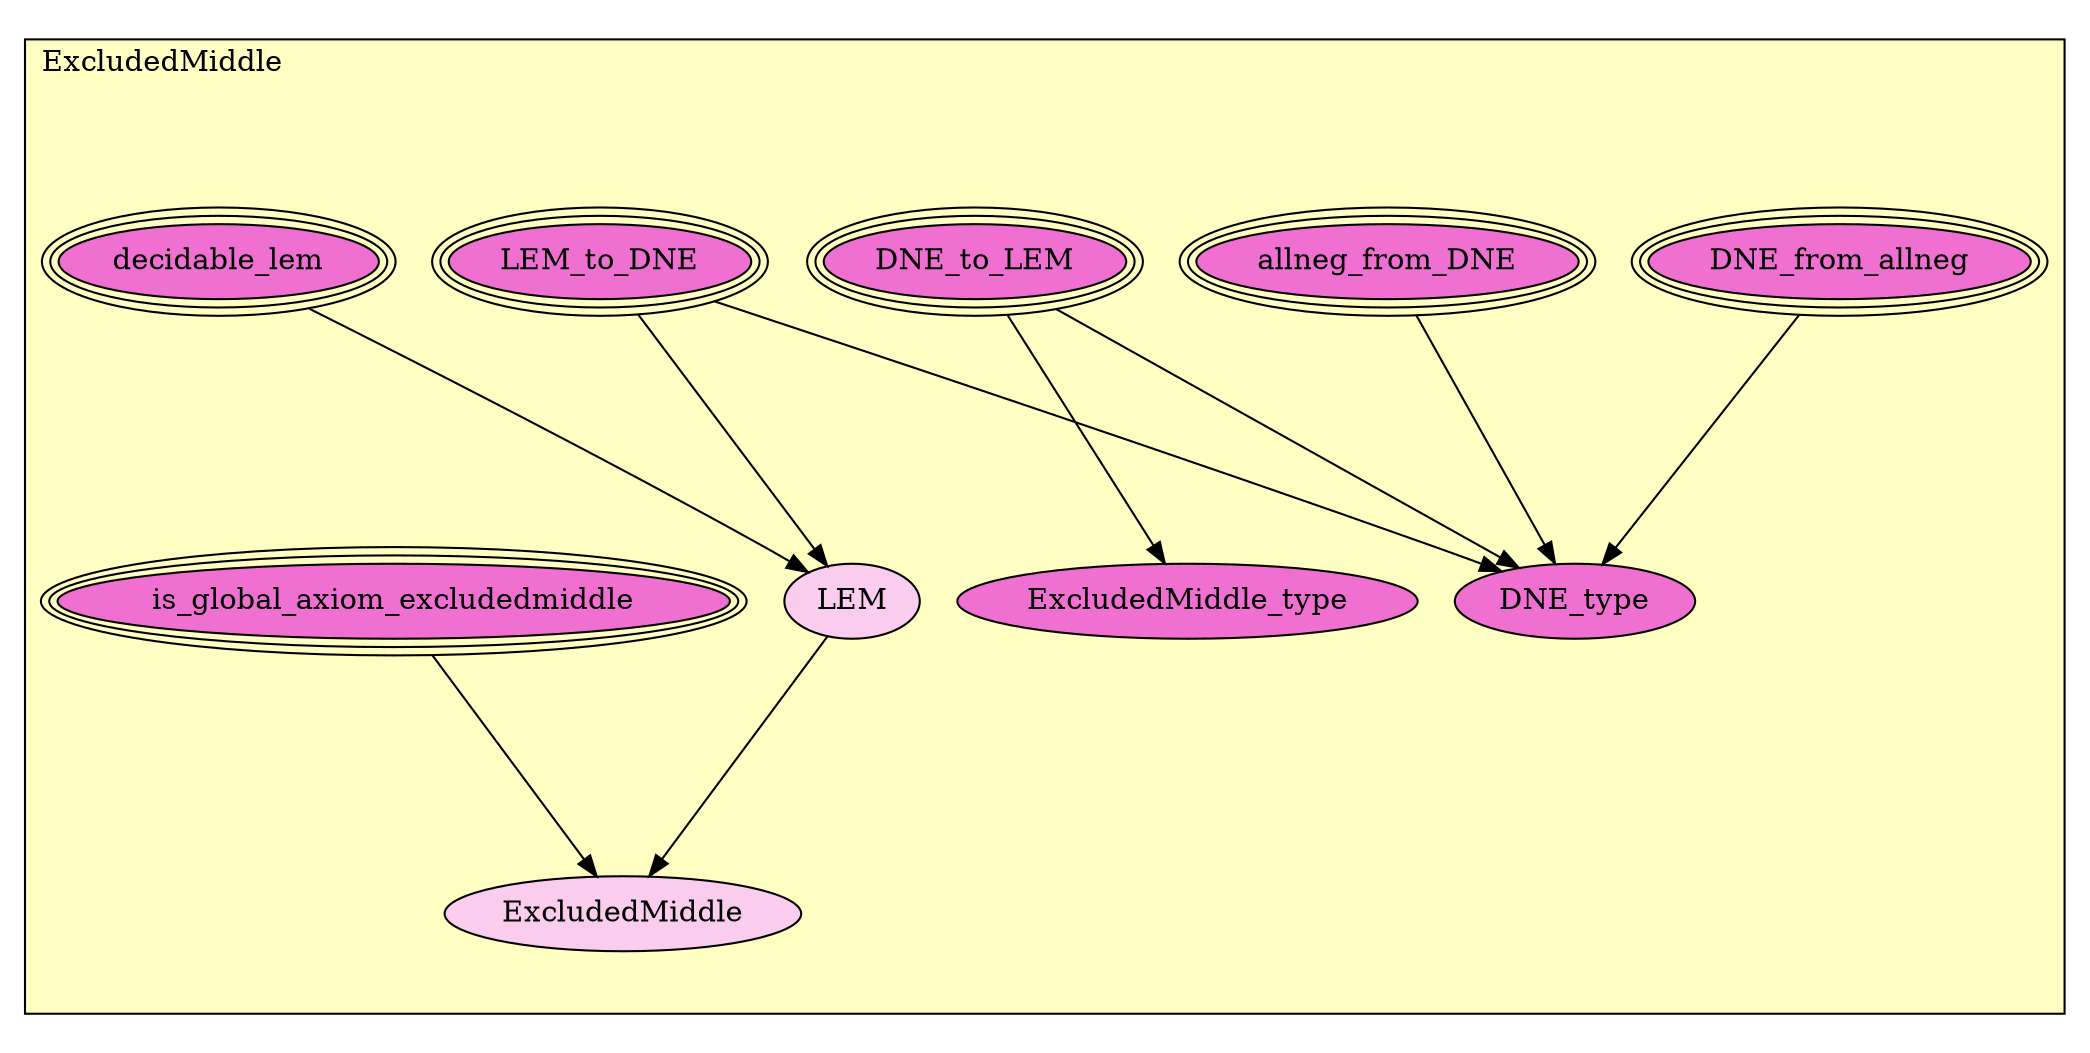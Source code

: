digraph HoTT_ExcludedMiddle {
  graph [ratio=0.5]
  node [style=filled]
ExcludedMiddle_DNE_from_allneg [label="DNE_from_allneg", URL=<ExcludedMiddle.html#DNE_from_allneg>, peripheries=3, fillcolor="#F070D1"] ;
ExcludedMiddle_allneg_from_DNE [label="allneg_from_DNE", URL=<ExcludedMiddle.html#allneg_from_DNE>, peripheries=3, fillcolor="#F070D1"] ;
ExcludedMiddle_DNE_to_LEM [label="DNE_to_LEM", URL=<ExcludedMiddle.html#DNE_to_LEM>, peripheries=3, fillcolor="#F070D1"] ;
ExcludedMiddle_LEM_to_DNE [label="LEM_to_DNE", URL=<ExcludedMiddle.html#LEM_to_DNE>, peripheries=3, fillcolor="#F070D1"] ;
ExcludedMiddle_DNE_type [label="DNE_type", URL=<ExcludedMiddle.html#DNE_type>, fillcolor="#F070D1"] ;
ExcludedMiddle_decidable_lem [label="decidable_lem", URL=<ExcludedMiddle.html#decidable_lem>, peripheries=3, fillcolor="#F070D1"] ;
ExcludedMiddle_ExcludedMiddle_type [label="ExcludedMiddle_type", URL=<ExcludedMiddle.html#ExcludedMiddle_type>, fillcolor="#F070D1"] ;
ExcludedMiddle_LEM [label="LEM", URL=<ExcludedMiddle.html#LEM>, fillcolor="#FACDEF"] ;
ExcludedMiddle_is_global_axiom_excludedmiddle [label="is_global_axiom_excludedmiddle", URL=<ExcludedMiddle.html#is_global_axiom_excludedmiddle>, peripheries=3, fillcolor="#F070D1"] ;
ExcludedMiddle_ExcludedMiddle [label="ExcludedMiddle", URL=<ExcludedMiddle.html#ExcludedMiddle>, fillcolor="#FACDEF"] ;
  ExcludedMiddle_DNE_from_allneg -> ExcludedMiddle_DNE_type [] ;
  ExcludedMiddle_allneg_from_DNE -> ExcludedMiddle_DNE_type [] ;
  ExcludedMiddle_DNE_to_LEM -> ExcludedMiddle_DNE_type [] ;
  ExcludedMiddle_DNE_to_LEM -> ExcludedMiddle_ExcludedMiddle_type [] ;
  ExcludedMiddle_LEM_to_DNE -> ExcludedMiddle_DNE_type [] ;
  ExcludedMiddle_LEM_to_DNE -> ExcludedMiddle_LEM [] ;
  ExcludedMiddle_decidable_lem -> ExcludedMiddle_LEM [] ;
  ExcludedMiddle_LEM -> ExcludedMiddle_ExcludedMiddle [] ;
  ExcludedMiddle_is_global_axiom_excludedmiddle -> ExcludedMiddle_ExcludedMiddle [] ;
subgraph cluster_ExcludedMiddle { label="ExcludedMiddle"; fillcolor="#FFFFC3"; labeljust=l; style=filled 
ExcludedMiddle_ExcludedMiddle; ExcludedMiddle_is_global_axiom_excludedmiddle; ExcludedMiddle_LEM; ExcludedMiddle_ExcludedMiddle_type; ExcludedMiddle_decidable_lem; ExcludedMiddle_DNE_type; ExcludedMiddle_LEM_to_DNE; ExcludedMiddle_DNE_to_LEM; ExcludedMiddle_allneg_from_DNE; ExcludedMiddle_DNE_from_allneg; };
} /* END */
